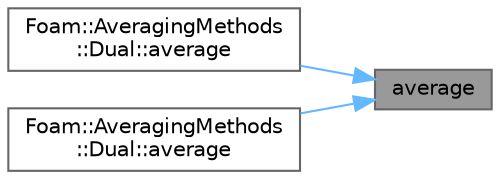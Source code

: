 digraph "average"
{
 // LATEX_PDF_SIZE
  bgcolor="transparent";
  edge [fontname=Helvetica,fontsize=10,labelfontname=Helvetica,labelfontsize=10];
  node [fontname=Helvetica,fontsize=10,shape=box,height=0.2,width=0.4];
  rankdir="RL";
  Node1 [id="Node000001",label="average",height=0.2,width=0.4,color="gray40", fillcolor="grey60", style="filled", fontcolor="black",tooltip=" "];
  Node1 -> Node2 [id="edge1_Node000001_Node000002",dir="back",color="steelblue1",style="solid",tooltip=" "];
  Node2 [id="Node000002",label="Foam::AveragingMethods\l::Dual::average",height=0.2,width=0.4,color="grey40", fillcolor="white", style="filled",URL="$classFoam_1_1AveragingMethods_1_1Dual.html#adcc1a888cd92655a25f4d7838e3a3ec1",tooltip=" "];
  Node1 -> Node3 [id="edge2_Node000001_Node000003",dir="back",color="steelblue1",style="solid",tooltip=" "];
  Node3 [id="Node000003",label="Foam::AveragingMethods\l::Dual::average",height=0.2,width=0.4,color="grey40", fillcolor="white", style="filled",URL="$classFoam_1_1AveragingMethods_1_1Dual.html#af21f2ab5e876e3225dd76ef824fa98b4",tooltip=" "];
}
